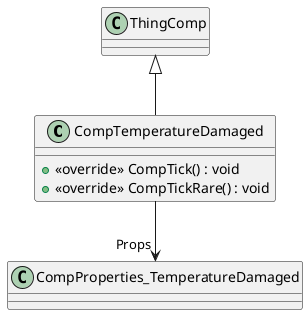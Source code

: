 @startuml
class CompTemperatureDamaged {
    + <<override>> CompTick() : void
    + <<override>> CompTickRare() : void
}
ThingComp <|-- CompTemperatureDamaged
CompTemperatureDamaged --> "Props" CompProperties_TemperatureDamaged
@enduml
